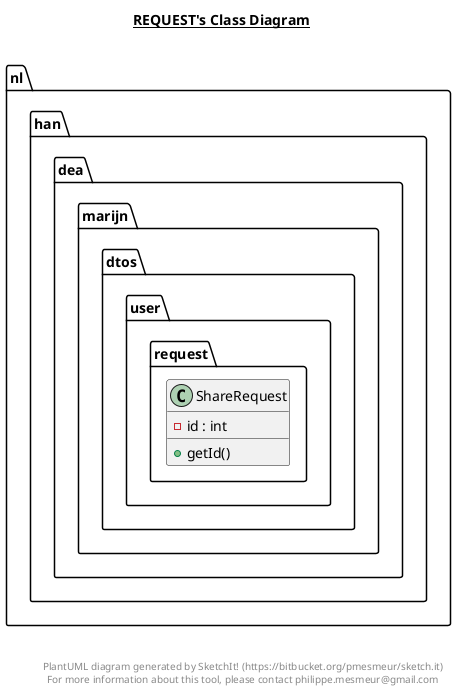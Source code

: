 @startuml

title __REQUEST's Class Diagram__\n

  package nl.han.dea.marijn.dtos.user {
    package nl.han.dea.marijn.dtos.user.request {
      class ShareRequest {
          - id : int
          + getId()
      }
    }
  }
  



right footer


PlantUML diagram generated by SketchIt! (https://bitbucket.org/pmesmeur/sketch.it)
For more information about this tool, please contact philippe.mesmeur@gmail.com
endfooter

@enduml
